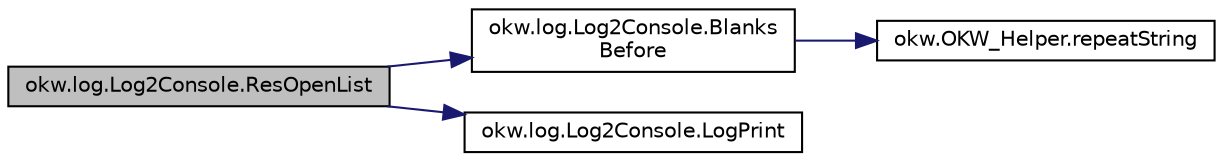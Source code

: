 digraph "okw.log.Log2Console.ResOpenList"
{
 // INTERACTIVE_SVG=YES
 // LATEX_PDF_SIZE
  edge [fontname="Helvetica",fontsize="10",labelfontname="Helvetica",labelfontsize="10"];
  node [fontname="Helvetica",fontsize="10",shape=record];
  rankdir="LR";
  Node1 [label="okw.log.Log2Console.ResOpenList",height=0.2,width=0.4,color="black", fillcolor="grey75", style="filled", fontcolor="black",tooltip="LogFunctionStartDebug: Opens a debug outline level with the ."];
  Node1 -> Node2 [color="midnightblue",fontsize="10",style="solid",fontname="Helvetica"];
  Node2 [label="okw.log.Log2Console.Blanks\lBefore",height=0.2,width=0.4,color="black", fillcolor="white", style="filled",URL="$classokw_1_1log_1_1_log2_console.html#a418e8bba5b89f56ddaf2fea089dd24b2",tooltip="Erzeugt die Einrücktiefe für die Console-Ausgabe."];
  Node2 -> Node3 [color="midnightblue",fontsize="10",style="solid",fontname="Helvetica"];
  Node3 [label="okw.OKW_Helper.repeatString",height=0.2,width=0.4,color="black", fillcolor="white", style="filled",URL="$classokw_1_1_o_k_w___helper.html#ab5e676787808ed174e603c1e3bfcd176",tooltip=" "];
  Node1 -> Node4 [color="midnightblue",fontsize="10",style="solid",fontname="Helvetica"];
  Node4 [label="okw.log.Log2Console.LogPrint",height=0.2,width=0.4,color="black", fillcolor="white", style="filled",URL="$classokw_1_1log_1_1_log2_console.html#a76c2788140c26471575dfa92c118d1dc",tooltip="LogPrint: Prints the given message to the results."];
}
